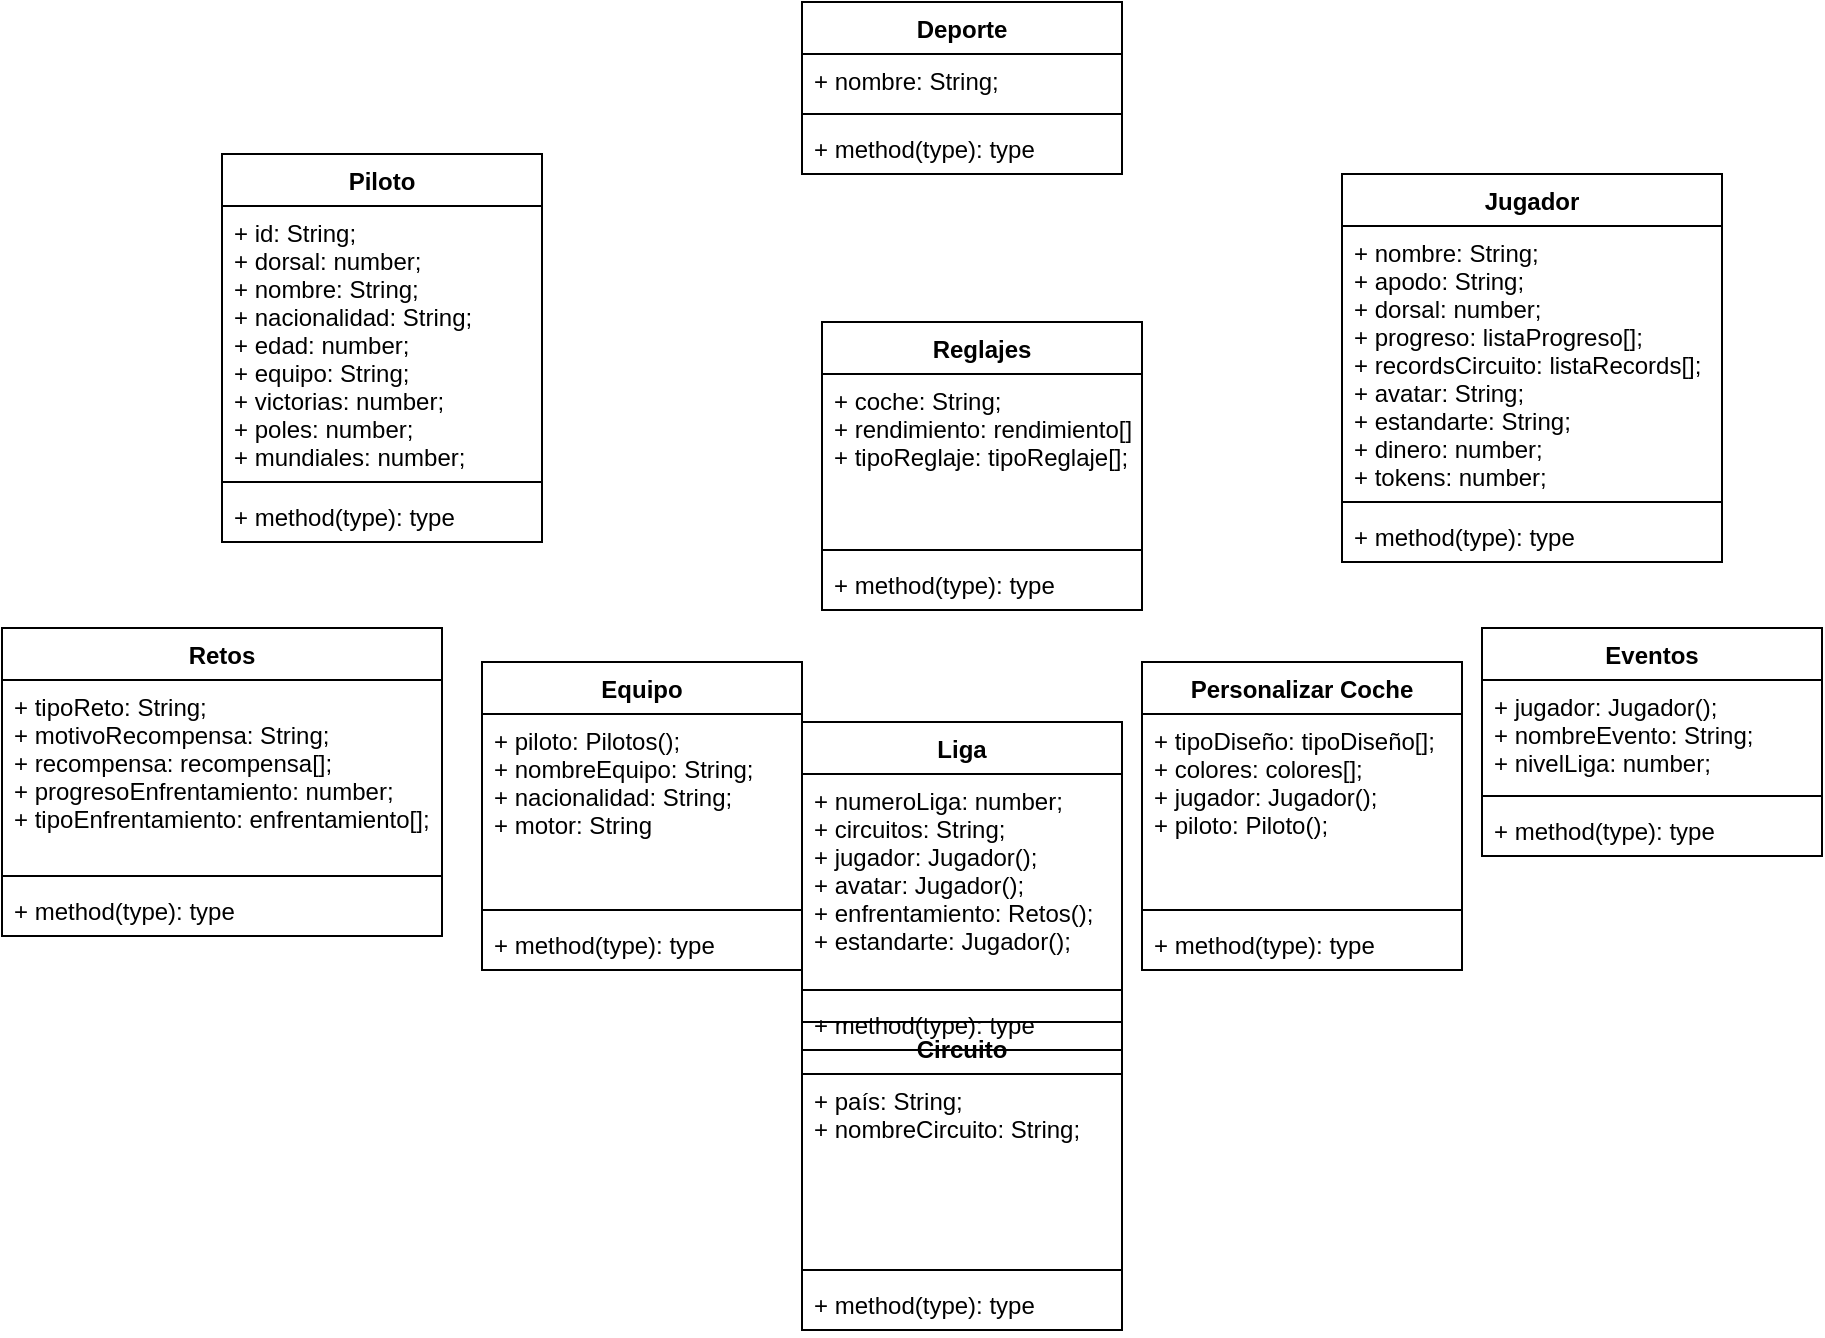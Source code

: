 <mxfile version="15.3.0" type="github">
  <diagram name="Page-1" id="e7e014a7-5840-1c2e-5031-d8a46d1fe8dd">
    <mxGraphModel dx="2037" dy="393" grid="1" gridSize="10" guides="1" tooltips="1" connect="1" arrows="1" fold="1" page="1" pageScale="1" pageWidth="1169" pageHeight="826" background="none" math="0" shadow="0">
      <root>
        <mxCell id="0" />
        <mxCell id="1" parent="0" />
        <mxCell id="8YWajBuPI9rz--gvM3VQ-41" value="Piloto" style="swimlane;fontStyle=1;align=center;verticalAlign=top;childLayout=stackLayout;horizontal=1;startSize=26;horizontalStack=0;resizeParent=1;resizeParentMax=0;resizeLast=0;collapsible=1;marginBottom=0;" parent="1" vertex="1">
          <mxGeometry x="60" y="176" width="160" height="194" as="geometry" />
        </mxCell>
        <mxCell id="8YWajBuPI9rz--gvM3VQ-42" value="+ id: String;&#xa;+ dorsal: number;&#xa;+ nombre: String;&#xa;+ nacionalidad: String;&#xa;+ edad: number;&#xa;+ equipo: String; &#xa;+ victorias: number;&#xa;+ poles: number; &#xa;+ mundiales: number;" style="text;strokeColor=none;fillColor=none;align=left;verticalAlign=top;spacingLeft=4;spacingRight=4;overflow=hidden;rotatable=0;points=[[0,0.5],[1,0.5]];portConstraint=eastwest;" parent="8YWajBuPI9rz--gvM3VQ-41" vertex="1">
          <mxGeometry y="26" width="160" height="134" as="geometry" />
        </mxCell>
        <mxCell id="8YWajBuPI9rz--gvM3VQ-43" value="" style="line;strokeWidth=1;fillColor=none;align=left;verticalAlign=middle;spacingTop=-1;spacingLeft=3;spacingRight=3;rotatable=0;labelPosition=right;points=[];portConstraint=eastwest;" parent="8YWajBuPI9rz--gvM3VQ-41" vertex="1">
          <mxGeometry y="160" width="160" height="8" as="geometry" />
        </mxCell>
        <mxCell id="8YWajBuPI9rz--gvM3VQ-44" value="+ method(type): type" style="text;strokeColor=none;fillColor=none;align=left;verticalAlign=top;spacingLeft=4;spacingRight=4;overflow=hidden;rotatable=0;points=[[0,0.5],[1,0.5]];portConstraint=eastwest;" parent="8YWajBuPI9rz--gvM3VQ-41" vertex="1">
          <mxGeometry y="168" width="160" height="26" as="geometry" />
        </mxCell>
        <mxCell id="8YWajBuPI9rz--gvM3VQ-49" value="Personalizar Coche" style="swimlane;fontStyle=1;align=center;verticalAlign=top;childLayout=stackLayout;horizontal=1;startSize=26;horizontalStack=0;resizeParent=1;resizeParentMax=0;resizeLast=0;collapsible=1;marginBottom=0;" parent="1" vertex="1">
          <mxGeometry x="520" y="430" width="160" height="154" as="geometry" />
        </mxCell>
        <mxCell id="8YWajBuPI9rz--gvM3VQ-50" value="+ tipoDiseño: tipoDiseño[];&#xa;+ colores: colores[];&#xa;+ jugador: Jugador();&#xa;+ piloto: Piloto();" style="text;strokeColor=none;fillColor=none;align=left;verticalAlign=top;spacingLeft=4;spacingRight=4;overflow=hidden;rotatable=0;points=[[0,0.5],[1,0.5]];portConstraint=eastwest;" parent="8YWajBuPI9rz--gvM3VQ-49" vertex="1">
          <mxGeometry y="26" width="160" height="94" as="geometry" />
        </mxCell>
        <mxCell id="8YWajBuPI9rz--gvM3VQ-51" value="" style="line;strokeWidth=1;fillColor=none;align=left;verticalAlign=middle;spacingTop=-1;spacingLeft=3;spacingRight=3;rotatable=0;labelPosition=right;points=[];portConstraint=eastwest;" parent="8YWajBuPI9rz--gvM3VQ-49" vertex="1">
          <mxGeometry y="120" width="160" height="8" as="geometry" />
        </mxCell>
        <mxCell id="8YWajBuPI9rz--gvM3VQ-52" value="+ method(type): type" style="text;strokeColor=none;fillColor=none;align=left;verticalAlign=top;spacingLeft=4;spacingRight=4;overflow=hidden;rotatable=0;points=[[0,0.5],[1,0.5]];portConstraint=eastwest;" parent="8YWajBuPI9rz--gvM3VQ-49" vertex="1">
          <mxGeometry y="128" width="160" height="26" as="geometry" />
        </mxCell>
        <mxCell id="8YWajBuPI9rz--gvM3VQ-53" value="Equipo" style="swimlane;fontStyle=1;align=center;verticalAlign=top;childLayout=stackLayout;horizontal=1;startSize=26;horizontalStack=0;resizeParent=1;resizeParentMax=0;resizeLast=0;collapsible=1;marginBottom=0;" parent="1" vertex="1">
          <mxGeometry x="190" y="430" width="160" height="154" as="geometry" />
        </mxCell>
        <mxCell id="8YWajBuPI9rz--gvM3VQ-54" value="+ piloto: Pilotos();&#xa;+ nombreEquipo: String;&#xa;+ nacionalidad: String; &#xa;+ motor: String" style="text;strokeColor=none;fillColor=none;align=left;verticalAlign=top;spacingLeft=4;spacingRight=4;overflow=hidden;rotatable=0;points=[[0,0.5],[1,0.5]];portConstraint=eastwest;" parent="8YWajBuPI9rz--gvM3VQ-53" vertex="1">
          <mxGeometry y="26" width="160" height="94" as="geometry" />
        </mxCell>
        <mxCell id="8YWajBuPI9rz--gvM3VQ-55" value="" style="line;strokeWidth=1;fillColor=none;align=left;verticalAlign=middle;spacingTop=-1;spacingLeft=3;spacingRight=3;rotatable=0;labelPosition=right;points=[];portConstraint=eastwest;" parent="8YWajBuPI9rz--gvM3VQ-53" vertex="1">
          <mxGeometry y="120" width="160" height="8" as="geometry" />
        </mxCell>
        <mxCell id="8YWajBuPI9rz--gvM3VQ-56" value="+ method(type): type" style="text;strokeColor=none;fillColor=none;align=left;verticalAlign=top;spacingLeft=4;spacingRight=4;overflow=hidden;rotatable=0;points=[[0,0.5],[1,0.5]];portConstraint=eastwest;" parent="8YWajBuPI9rz--gvM3VQ-53" vertex="1">
          <mxGeometry y="128" width="160" height="26" as="geometry" />
        </mxCell>
        <mxCell id="8YWajBuPI9rz--gvM3VQ-57" value="Deporte" style="swimlane;fontStyle=1;align=center;verticalAlign=top;childLayout=stackLayout;horizontal=1;startSize=26;horizontalStack=0;resizeParent=1;resizeParentMax=0;resizeLast=0;collapsible=1;marginBottom=0;" parent="1" vertex="1">
          <mxGeometry x="350" y="100" width="160" height="86" as="geometry" />
        </mxCell>
        <mxCell id="8YWajBuPI9rz--gvM3VQ-58" value="+ nombre: String;" style="text;strokeColor=none;fillColor=none;align=left;verticalAlign=top;spacingLeft=4;spacingRight=4;overflow=hidden;rotatable=0;points=[[0,0.5],[1,0.5]];portConstraint=eastwest;" parent="8YWajBuPI9rz--gvM3VQ-57" vertex="1">
          <mxGeometry y="26" width="160" height="26" as="geometry" />
        </mxCell>
        <mxCell id="8YWajBuPI9rz--gvM3VQ-59" value="" style="line;strokeWidth=1;fillColor=none;align=left;verticalAlign=middle;spacingTop=-1;spacingLeft=3;spacingRight=3;rotatable=0;labelPosition=right;points=[];portConstraint=eastwest;" parent="8YWajBuPI9rz--gvM3VQ-57" vertex="1">
          <mxGeometry y="52" width="160" height="8" as="geometry" />
        </mxCell>
        <mxCell id="8YWajBuPI9rz--gvM3VQ-60" value="+ method(type): type" style="text;strokeColor=none;fillColor=none;align=left;verticalAlign=top;spacingLeft=4;spacingRight=4;overflow=hidden;rotatable=0;points=[[0,0.5],[1,0.5]];portConstraint=eastwest;" parent="8YWajBuPI9rz--gvM3VQ-57" vertex="1">
          <mxGeometry y="60" width="160" height="26" as="geometry" />
        </mxCell>
        <mxCell id="8YWajBuPI9rz--gvM3VQ-64" value="Circuito" style="swimlane;fontStyle=1;align=center;verticalAlign=top;childLayout=stackLayout;horizontal=1;startSize=26;horizontalStack=0;resizeParent=1;resizeParentMax=0;resizeLast=0;collapsible=1;marginBottom=0;" parent="1" vertex="1">
          <mxGeometry x="350" y="610" width="160" height="154" as="geometry" />
        </mxCell>
        <mxCell id="8YWajBuPI9rz--gvM3VQ-65" value="+ país: String;&#xa;+ nombreCircuito: String;&#xa;" style="text;strokeColor=none;fillColor=none;align=left;verticalAlign=top;spacingLeft=4;spacingRight=4;overflow=hidden;rotatable=0;points=[[0,0.5],[1,0.5]];portConstraint=eastwest;" parent="8YWajBuPI9rz--gvM3VQ-64" vertex="1">
          <mxGeometry y="26" width="160" height="94" as="geometry" />
        </mxCell>
        <mxCell id="8YWajBuPI9rz--gvM3VQ-66" value="" style="line;strokeWidth=1;fillColor=none;align=left;verticalAlign=middle;spacingTop=-1;spacingLeft=3;spacingRight=3;rotatable=0;labelPosition=right;points=[];portConstraint=eastwest;" parent="8YWajBuPI9rz--gvM3VQ-64" vertex="1">
          <mxGeometry y="120" width="160" height="8" as="geometry" />
        </mxCell>
        <mxCell id="8YWajBuPI9rz--gvM3VQ-67" value="+ method(type): type" style="text;strokeColor=none;fillColor=none;align=left;verticalAlign=top;spacingLeft=4;spacingRight=4;overflow=hidden;rotatable=0;points=[[0,0.5],[1,0.5]];portConstraint=eastwest;" parent="8YWajBuPI9rz--gvM3VQ-64" vertex="1">
          <mxGeometry y="128" width="160" height="26" as="geometry" />
        </mxCell>
        <mxCell id="hy4IQ9TzcBY9Wv0MeT2H-1" value="Jugador" style="swimlane;fontStyle=1;align=center;verticalAlign=top;childLayout=stackLayout;horizontal=1;startSize=26;horizontalStack=0;resizeParent=1;resizeParentMax=0;resizeLast=0;collapsible=1;marginBottom=0;" vertex="1" parent="1">
          <mxGeometry x="620" y="186" width="190" height="194" as="geometry" />
        </mxCell>
        <mxCell id="hy4IQ9TzcBY9Wv0MeT2H-2" value="+ nombre: String; &#xa;+ apodo: String;&#xa;+ dorsal: number;&#xa;+ progreso: listaProgreso[];&#xa;+ recordsCircuito: listaRecords[];&#xa;+ avatar: String;&#xa;+ estandarte: String;&#xa;+ dinero: number;&#xa;+ tokens: number;" style="text;strokeColor=none;fillColor=none;align=left;verticalAlign=top;spacingLeft=4;spacingRight=4;overflow=hidden;rotatable=0;points=[[0,0.5],[1,0.5]];portConstraint=eastwest;" vertex="1" parent="hy4IQ9TzcBY9Wv0MeT2H-1">
          <mxGeometry y="26" width="190" height="134" as="geometry" />
        </mxCell>
        <mxCell id="hy4IQ9TzcBY9Wv0MeT2H-3" value="" style="line;strokeWidth=1;fillColor=none;align=left;verticalAlign=middle;spacingTop=-1;spacingLeft=3;spacingRight=3;rotatable=0;labelPosition=right;points=[];portConstraint=eastwest;" vertex="1" parent="hy4IQ9TzcBY9Wv0MeT2H-1">
          <mxGeometry y="160" width="190" height="8" as="geometry" />
        </mxCell>
        <mxCell id="hy4IQ9TzcBY9Wv0MeT2H-4" value="+ method(type): type" style="text;strokeColor=none;fillColor=none;align=left;verticalAlign=top;spacingLeft=4;spacingRight=4;overflow=hidden;rotatable=0;points=[[0,0.5],[1,0.5]];portConstraint=eastwest;" vertex="1" parent="hy4IQ9TzcBY9Wv0MeT2H-1">
          <mxGeometry y="168" width="190" height="26" as="geometry" />
        </mxCell>
        <mxCell id="hy4IQ9TzcBY9Wv0MeT2H-5" value="Eventos" style="swimlane;fontStyle=1;align=center;verticalAlign=top;childLayout=stackLayout;horizontal=1;startSize=26;horizontalStack=0;resizeParent=1;resizeParentMax=0;resizeLast=0;collapsible=1;marginBottom=0;" vertex="1" parent="1">
          <mxGeometry x="690" y="413" width="170" height="114" as="geometry" />
        </mxCell>
        <mxCell id="hy4IQ9TzcBY9Wv0MeT2H-6" value="+ jugador: Jugador();&#xa;+ nombreEvento: String;&#xa;+ nivelLiga: number; " style="text;strokeColor=none;fillColor=none;align=left;verticalAlign=top;spacingLeft=4;spacingRight=4;overflow=hidden;rotatable=0;points=[[0,0.5],[1,0.5]];portConstraint=eastwest;" vertex="1" parent="hy4IQ9TzcBY9Wv0MeT2H-5">
          <mxGeometry y="26" width="170" height="54" as="geometry" />
        </mxCell>
        <mxCell id="hy4IQ9TzcBY9Wv0MeT2H-7" value="" style="line;strokeWidth=1;fillColor=none;align=left;verticalAlign=middle;spacingTop=-1;spacingLeft=3;spacingRight=3;rotatable=0;labelPosition=right;points=[];portConstraint=eastwest;" vertex="1" parent="hy4IQ9TzcBY9Wv0MeT2H-5">
          <mxGeometry y="80" width="170" height="8" as="geometry" />
        </mxCell>
        <mxCell id="hy4IQ9TzcBY9Wv0MeT2H-8" value="+ method(type): type" style="text;strokeColor=none;fillColor=none;align=left;verticalAlign=top;spacingLeft=4;spacingRight=4;overflow=hidden;rotatable=0;points=[[0,0.5],[1,0.5]];portConstraint=eastwest;" vertex="1" parent="hy4IQ9TzcBY9Wv0MeT2H-5">
          <mxGeometry y="88" width="170" height="26" as="geometry" />
        </mxCell>
        <mxCell id="hy4IQ9TzcBY9Wv0MeT2H-9" value="Retos" style="swimlane;fontStyle=1;align=center;verticalAlign=top;childLayout=stackLayout;horizontal=1;startSize=26;horizontalStack=0;resizeParent=1;resizeParentMax=0;resizeLast=0;collapsible=1;marginBottom=0;" vertex="1" parent="1">
          <mxGeometry x="-50" y="413" width="220" height="154" as="geometry" />
        </mxCell>
        <mxCell id="hy4IQ9TzcBY9Wv0MeT2H-10" value="+ tipoReto: String;&#xa;+ motivoRecompensa: String;&#xa;+ recompensa: recompensa[];&#xa;+ progresoEnfrentamiento: number;&#xa;+ tipoEnfrentamiento: enfrentamiento[];" style="text;strokeColor=none;fillColor=none;align=left;verticalAlign=top;spacingLeft=4;spacingRight=4;overflow=hidden;rotatable=0;points=[[0,0.5],[1,0.5]];portConstraint=eastwest;" vertex="1" parent="hy4IQ9TzcBY9Wv0MeT2H-9">
          <mxGeometry y="26" width="220" height="94" as="geometry" />
        </mxCell>
        <mxCell id="hy4IQ9TzcBY9Wv0MeT2H-11" value="" style="line;strokeWidth=1;fillColor=none;align=left;verticalAlign=middle;spacingTop=-1;spacingLeft=3;spacingRight=3;rotatable=0;labelPosition=right;points=[];portConstraint=eastwest;" vertex="1" parent="hy4IQ9TzcBY9Wv0MeT2H-9">
          <mxGeometry y="120" width="220" height="8" as="geometry" />
        </mxCell>
        <mxCell id="hy4IQ9TzcBY9Wv0MeT2H-12" value="+ method(type): type" style="text;strokeColor=none;fillColor=none;align=left;verticalAlign=top;spacingLeft=4;spacingRight=4;overflow=hidden;rotatable=0;points=[[0,0.5],[1,0.5]];portConstraint=eastwest;" vertex="1" parent="hy4IQ9TzcBY9Wv0MeT2H-9">
          <mxGeometry y="128" width="220" height="26" as="geometry" />
        </mxCell>
        <mxCell id="hy4IQ9TzcBY9Wv0MeT2H-13" value="Liga" style="swimlane;fontStyle=1;align=center;verticalAlign=top;childLayout=stackLayout;horizontal=1;startSize=26;horizontalStack=0;resizeParent=1;resizeParentMax=0;resizeLast=0;collapsible=1;marginBottom=0;" vertex="1" parent="1">
          <mxGeometry x="350" y="460" width="160" height="164" as="geometry" />
        </mxCell>
        <mxCell id="hy4IQ9TzcBY9Wv0MeT2H-14" value="+ numeroLiga: number;&#xa;+ circuitos: String;&#xa;+ jugador: Jugador();&#xa;+ avatar: Jugador();&#xa;+ enfrentamiento: Retos();&#xa;+ estandarte: Jugador();" style="text;strokeColor=none;fillColor=none;align=left;verticalAlign=top;spacingLeft=4;spacingRight=4;overflow=hidden;rotatable=0;points=[[0,0.5],[1,0.5]];portConstraint=eastwest;" vertex="1" parent="hy4IQ9TzcBY9Wv0MeT2H-13">
          <mxGeometry y="26" width="160" height="104" as="geometry" />
        </mxCell>
        <mxCell id="hy4IQ9TzcBY9Wv0MeT2H-15" value="" style="line;strokeWidth=1;fillColor=none;align=left;verticalAlign=middle;spacingTop=-1;spacingLeft=3;spacingRight=3;rotatable=0;labelPosition=right;points=[];portConstraint=eastwest;" vertex="1" parent="hy4IQ9TzcBY9Wv0MeT2H-13">
          <mxGeometry y="130" width="160" height="8" as="geometry" />
        </mxCell>
        <mxCell id="hy4IQ9TzcBY9Wv0MeT2H-16" value="+ method(type): type" style="text;strokeColor=none;fillColor=none;align=left;verticalAlign=top;spacingLeft=4;spacingRight=4;overflow=hidden;rotatable=0;points=[[0,0.5],[1,0.5]];portConstraint=eastwest;" vertex="1" parent="hy4IQ9TzcBY9Wv0MeT2H-13">
          <mxGeometry y="138" width="160" height="26" as="geometry" />
        </mxCell>
        <mxCell id="hy4IQ9TzcBY9Wv0MeT2H-17" value="Reglajes" style="swimlane;fontStyle=1;align=center;verticalAlign=top;childLayout=stackLayout;horizontal=1;startSize=26;horizontalStack=0;resizeParent=1;resizeParentMax=0;resizeLast=0;collapsible=1;marginBottom=0;" vertex="1" parent="1">
          <mxGeometry x="360" y="260" width="160" height="144" as="geometry" />
        </mxCell>
        <mxCell id="hy4IQ9TzcBY9Wv0MeT2H-18" value="+ coche: String;&#xa;+ rendimiento: rendimiento[];&#xa;+ tipoReglaje: tipoReglaje[];&#xa;" style="text;strokeColor=none;fillColor=none;align=left;verticalAlign=top;spacingLeft=4;spacingRight=4;overflow=hidden;rotatable=0;points=[[0,0.5],[1,0.5]];portConstraint=eastwest;" vertex="1" parent="hy4IQ9TzcBY9Wv0MeT2H-17">
          <mxGeometry y="26" width="160" height="84" as="geometry" />
        </mxCell>
        <mxCell id="hy4IQ9TzcBY9Wv0MeT2H-19" value="" style="line;strokeWidth=1;fillColor=none;align=left;verticalAlign=middle;spacingTop=-1;spacingLeft=3;spacingRight=3;rotatable=0;labelPosition=right;points=[];portConstraint=eastwest;" vertex="1" parent="hy4IQ9TzcBY9Wv0MeT2H-17">
          <mxGeometry y="110" width="160" height="8" as="geometry" />
        </mxCell>
        <mxCell id="hy4IQ9TzcBY9Wv0MeT2H-20" value="+ method(type): type" style="text;strokeColor=none;fillColor=none;align=left;verticalAlign=top;spacingLeft=4;spacingRight=4;overflow=hidden;rotatable=0;points=[[0,0.5],[1,0.5]];portConstraint=eastwest;" vertex="1" parent="hy4IQ9TzcBY9Wv0MeT2H-17">
          <mxGeometry y="118" width="160" height="26" as="geometry" />
        </mxCell>
      </root>
    </mxGraphModel>
  </diagram>
</mxfile>
